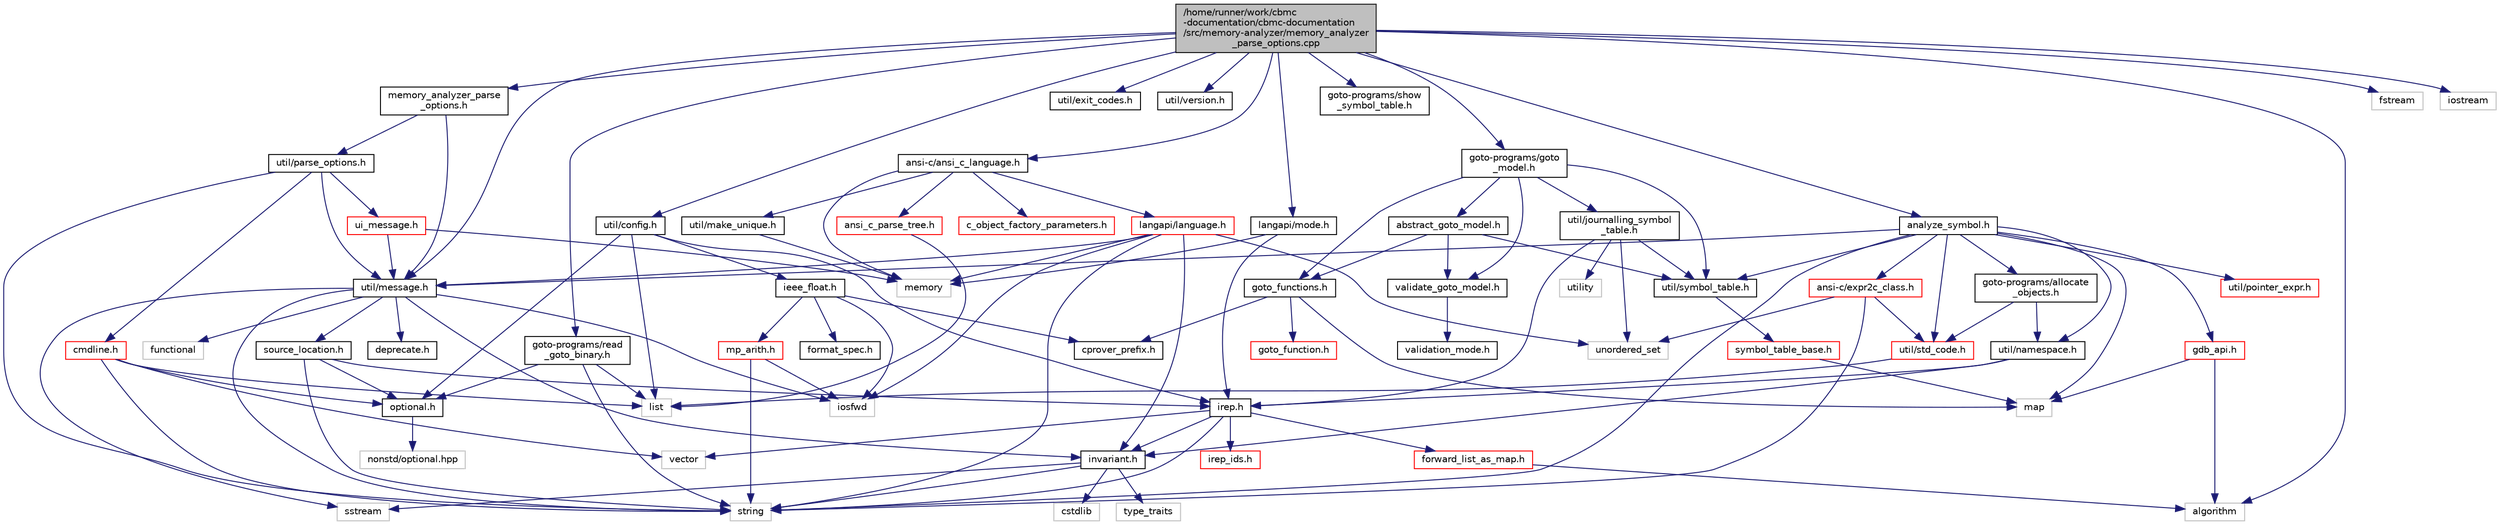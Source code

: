 digraph "/home/runner/work/cbmc-documentation/cbmc-documentation/src/memory-analyzer/memory_analyzer_parse_options.cpp"
{
 // LATEX_PDF_SIZE
  bgcolor="transparent";
  edge [fontname="Helvetica",fontsize="10",labelfontname="Helvetica",labelfontsize="10"];
  node [fontname="Helvetica",fontsize="10",shape=record];
  Node1 [label="/home/runner/work/cbmc\l-documentation/cbmc-documentation\l/src/memory-analyzer/memory_analyzer\l_parse_options.cpp",height=0.2,width=0.4,color="black", fillcolor="grey75", style="filled", fontcolor="black",tooltip=" "];
  Node1 -> Node2 [color="midnightblue",fontsize="10",style="solid",fontname="Helvetica"];
  Node2 [label="memory_analyzer_parse\l_options.h",height=0.2,width=0.4,color="black",URL="$memory__analyzer__parse__options_8h.html",tooltip=" "];
  Node2 -> Node3 [color="midnightblue",fontsize="10",style="solid",fontname="Helvetica"];
  Node3 [label="util/message.h",height=0.2,width=0.4,color="black",URL="$src_2util_2message_8h.html",tooltip=" "];
  Node3 -> Node4 [color="midnightblue",fontsize="10",style="solid",fontname="Helvetica"];
  Node4 [label="functional",height=0.2,width=0.4,color="grey75",tooltip=" "];
  Node3 -> Node5 [color="midnightblue",fontsize="10",style="solid",fontname="Helvetica"];
  Node5 [label="iosfwd",height=0.2,width=0.4,color="grey75",tooltip=" "];
  Node3 -> Node6 [color="midnightblue",fontsize="10",style="solid",fontname="Helvetica"];
  Node6 [label="sstream",height=0.2,width=0.4,color="grey75",tooltip=" "];
  Node3 -> Node7 [color="midnightblue",fontsize="10",style="solid",fontname="Helvetica"];
  Node7 [label="string",height=0.2,width=0.4,color="grey75",tooltip=" "];
  Node3 -> Node8 [color="midnightblue",fontsize="10",style="solid",fontname="Helvetica"];
  Node8 [label="deprecate.h",height=0.2,width=0.4,color="black",URL="$deprecate_8h.html",tooltip=" "];
  Node3 -> Node9 [color="midnightblue",fontsize="10",style="solid",fontname="Helvetica"];
  Node9 [label="invariant.h",height=0.2,width=0.4,color="black",URL="$src_2util_2invariant_8h.html",tooltip=" "];
  Node9 -> Node10 [color="midnightblue",fontsize="10",style="solid",fontname="Helvetica"];
  Node10 [label="cstdlib",height=0.2,width=0.4,color="grey75",tooltip=" "];
  Node9 -> Node6 [color="midnightblue",fontsize="10",style="solid",fontname="Helvetica"];
  Node9 -> Node7 [color="midnightblue",fontsize="10",style="solid",fontname="Helvetica"];
  Node9 -> Node11 [color="midnightblue",fontsize="10",style="solid",fontname="Helvetica"];
  Node11 [label="type_traits",height=0.2,width=0.4,color="grey75",tooltip=" "];
  Node3 -> Node12 [color="midnightblue",fontsize="10",style="solid",fontname="Helvetica"];
  Node12 [label="source_location.h",height=0.2,width=0.4,color="black",URL="$source__location_8h.html",tooltip=" "];
  Node12 -> Node13 [color="midnightblue",fontsize="10",style="solid",fontname="Helvetica"];
  Node13 [label="irep.h",height=0.2,width=0.4,color="black",URL="$irep_8h.html",tooltip=" "];
  Node13 -> Node7 [color="midnightblue",fontsize="10",style="solid",fontname="Helvetica"];
  Node13 -> Node14 [color="midnightblue",fontsize="10",style="solid",fontname="Helvetica"];
  Node14 [label="vector",height=0.2,width=0.4,color="grey75",tooltip=" "];
  Node13 -> Node9 [color="midnightblue",fontsize="10",style="solid",fontname="Helvetica"];
  Node13 -> Node15 [color="midnightblue",fontsize="10",style="solid",fontname="Helvetica"];
  Node15 [label="irep_ids.h",height=0.2,width=0.4,color="red",URL="$irep__ids_8h.html",tooltip=" "];
  Node13 -> Node25 [color="midnightblue",fontsize="10",style="solid",fontname="Helvetica"];
  Node25 [label="forward_list_as_map.h",height=0.2,width=0.4,color="red",URL="$forward__list__as__map_8h.html",tooltip=" "];
  Node25 -> Node26 [color="midnightblue",fontsize="10",style="solid",fontname="Helvetica"];
  Node26 [label="algorithm",height=0.2,width=0.4,color="grey75",tooltip=" "];
  Node12 -> Node30 [color="midnightblue",fontsize="10",style="solid",fontname="Helvetica"];
  Node30 [label="optional.h",height=0.2,width=0.4,color="black",URL="$optional_8h.html",tooltip=" "];
  Node30 -> Node31 [color="midnightblue",fontsize="10",style="solid",fontname="Helvetica"];
  Node31 [label="nonstd/optional.hpp",height=0.2,width=0.4,color="grey75",tooltip=" "];
  Node12 -> Node7 [color="midnightblue",fontsize="10",style="solid",fontname="Helvetica"];
  Node2 -> Node32 [color="midnightblue",fontsize="10",style="solid",fontname="Helvetica"];
  Node32 [label="util/parse_options.h",height=0.2,width=0.4,color="black",URL="$parse__options_8h.html",tooltip=" "];
  Node32 -> Node7 [color="midnightblue",fontsize="10",style="solid",fontname="Helvetica"];
  Node32 -> Node33 [color="midnightblue",fontsize="10",style="solid",fontname="Helvetica"];
  Node33 [label="cmdline.h",height=0.2,width=0.4,color="red",URL="$cmdline_8h.html",tooltip=" "];
  Node33 -> Node20 [color="midnightblue",fontsize="10",style="solid",fontname="Helvetica"];
  Node20 [label="list",height=0.2,width=0.4,color="grey75",tooltip=" "];
  Node33 -> Node7 [color="midnightblue",fontsize="10",style="solid",fontname="Helvetica"];
  Node33 -> Node14 [color="midnightblue",fontsize="10",style="solid",fontname="Helvetica"];
  Node33 -> Node30 [color="midnightblue",fontsize="10",style="solid",fontname="Helvetica"];
  Node32 -> Node3 [color="midnightblue",fontsize="10",style="solid",fontname="Helvetica"];
  Node32 -> Node35 [color="midnightblue",fontsize="10",style="solid",fontname="Helvetica"];
  Node35 [label="ui_message.h",height=0.2,width=0.4,color="red",URL="$ui__message_8h.html",tooltip=" "];
  Node35 -> Node36 [color="midnightblue",fontsize="10",style="solid",fontname="Helvetica"];
  Node36 [label="memory",height=0.2,width=0.4,color="grey75",tooltip=" "];
  Node35 -> Node3 [color="midnightblue",fontsize="10",style="solid",fontname="Helvetica"];
  Node1 -> Node38 [color="midnightblue",fontsize="10",style="solid",fontname="Helvetica"];
  Node38 [label="util/config.h",height=0.2,width=0.4,color="black",URL="$config_8h.html",tooltip=" "];
  Node38 -> Node20 [color="midnightblue",fontsize="10",style="solid",fontname="Helvetica"];
  Node38 -> Node39 [color="midnightblue",fontsize="10",style="solid",fontname="Helvetica"];
  Node39 [label="ieee_float.h",height=0.2,width=0.4,color="black",URL="$ieee__float_8h.html",tooltip=" "];
  Node39 -> Node5 [color="midnightblue",fontsize="10",style="solid",fontname="Helvetica"];
  Node39 -> Node40 [color="midnightblue",fontsize="10",style="solid",fontname="Helvetica"];
  Node40 [label="mp_arith.h",height=0.2,width=0.4,color="red",URL="$mp__arith_8h.html",tooltip=" "];
  Node40 -> Node5 [color="midnightblue",fontsize="10",style="solid",fontname="Helvetica"];
  Node40 -> Node7 [color="midnightblue",fontsize="10",style="solid",fontname="Helvetica"];
  Node39 -> Node42 [color="midnightblue",fontsize="10",style="solid",fontname="Helvetica"];
  Node42 [label="format_spec.h",height=0.2,width=0.4,color="black",URL="$format__spec_8h.html",tooltip=" "];
  Node39 -> Node43 [color="midnightblue",fontsize="10",style="solid",fontname="Helvetica"];
  Node43 [label="cprover_prefix.h",height=0.2,width=0.4,color="black",URL="$cprover__prefix_8h.html",tooltip=" "];
  Node38 -> Node13 [color="midnightblue",fontsize="10",style="solid",fontname="Helvetica"];
  Node38 -> Node30 [color="midnightblue",fontsize="10",style="solid",fontname="Helvetica"];
  Node1 -> Node44 [color="midnightblue",fontsize="10",style="solid",fontname="Helvetica"];
  Node44 [label="util/exit_codes.h",height=0.2,width=0.4,color="black",URL="$exit__codes_8h.html",tooltip=" "];
  Node1 -> Node3 [color="midnightblue",fontsize="10",style="solid",fontname="Helvetica"];
  Node1 -> Node45 [color="midnightblue",fontsize="10",style="solid",fontname="Helvetica"];
  Node45 [label="util/version.h",height=0.2,width=0.4,color="black",URL="$version_8h.html",tooltip=" "];
  Node1 -> Node46 [color="midnightblue",fontsize="10",style="solid",fontname="Helvetica"];
  Node46 [label="goto-programs/goto\l_model.h",height=0.2,width=0.4,color="black",URL="$goto__model_8h.html",tooltip=" "];
  Node46 -> Node47 [color="midnightblue",fontsize="10",style="solid",fontname="Helvetica"];
  Node47 [label="util/symbol_table.h",height=0.2,width=0.4,color="black",URL="$symbol__table_8h.html",tooltip="Author: Diffblue Ltd."];
  Node47 -> Node48 [color="midnightblue",fontsize="10",style="solid",fontname="Helvetica"];
  Node48 [label="symbol_table_base.h",height=0.2,width=0.4,color="red",URL="$symbol__table__base_8h.html",tooltip="Author: Diffblue Ltd."];
  Node48 -> Node49 [color="midnightblue",fontsize="10",style="solid",fontname="Helvetica"];
  Node49 [label="map",height=0.2,width=0.4,color="grey75",tooltip=" "];
  Node46 -> Node58 [color="midnightblue",fontsize="10",style="solid",fontname="Helvetica"];
  Node58 [label="util/journalling_symbol\l_table.h",height=0.2,width=0.4,color="black",URL="$journalling__symbol__table_8h.html",tooltip="Author: Diffblue Ltd."];
  Node58 -> Node59 [color="midnightblue",fontsize="10",style="solid",fontname="Helvetica"];
  Node59 [label="utility",height=0.2,width=0.4,color="grey75",tooltip=" "];
  Node58 -> Node60 [color="midnightblue",fontsize="10",style="solid",fontname="Helvetica"];
  Node60 [label="unordered_set",height=0.2,width=0.4,color="grey75",tooltip=" "];
  Node58 -> Node13 [color="midnightblue",fontsize="10",style="solid",fontname="Helvetica"];
  Node58 -> Node47 [color="midnightblue",fontsize="10",style="solid",fontname="Helvetica"];
  Node46 -> Node61 [color="midnightblue",fontsize="10",style="solid",fontname="Helvetica"];
  Node61 [label="abstract_goto_model.h",height=0.2,width=0.4,color="black",URL="$abstract__goto__model_8h.html",tooltip=" "];
  Node61 -> Node62 [color="midnightblue",fontsize="10",style="solid",fontname="Helvetica"];
  Node62 [label="goto_functions.h",height=0.2,width=0.4,color="black",URL="$goto__functions_8h.html",tooltip=" "];
  Node62 -> Node63 [color="midnightblue",fontsize="10",style="solid",fontname="Helvetica"];
  Node63 [label="goto_function.h",height=0.2,width=0.4,color="red",URL="$goto__function_8h.html",tooltip=" "];
  Node62 -> Node43 [color="midnightblue",fontsize="10",style="solid",fontname="Helvetica"];
  Node62 -> Node49 [color="midnightblue",fontsize="10",style="solid",fontname="Helvetica"];
  Node61 -> Node73 [color="midnightblue",fontsize="10",style="solid",fontname="Helvetica"];
  Node73 [label="validate_goto_model.h",height=0.2,width=0.4,color="black",URL="$validate__goto__model_8h.html",tooltip=" "];
  Node73 -> Node55 [color="midnightblue",fontsize="10",style="solid",fontname="Helvetica"];
  Node55 [label="validation_mode.h",height=0.2,width=0.4,color="black",URL="$validation__mode_8h.html",tooltip=" "];
  Node61 -> Node47 [color="midnightblue",fontsize="10",style="solid",fontname="Helvetica"];
  Node46 -> Node62 [color="midnightblue",fontsize="10",style="solid",fontname="Helvetica"];
  Node46 -> Node73 [color="midnightblue",fontsize="10",style="solid",fontname="Helvetica"];
  Node1 -> Node74 [color="midnightblue",fontsize="10",style="solid",fontname="Helvetica"];
  Node74 [label="goto-programs/read\l_goto_binary.h",height=0.2,width=0.4,color="black",URL="$read__goto__binary_8h.html",tooltip=" "];
  Node74 -> Node20 [color="midnightblue",fontsize="10",style="solid",fontname="Helvetica"];
  Node74 -> Node7 [color="midnightblue",fontsize="10",style="solid",fontname="Helvetica"];
  Node74 -> Node30 [color="midnightblue",fontsize="10",style="solid",fontname="Helvetica"];
  Node1 -> Node75 [color="midnightblue",fontsize="10",style="solid",fontname="Helvetica"];
  Node75 [label="goto-programs/show\l_symbol_table.h",height=0.2,width=0.4,color="black",URL="$show__symbol__table_8h.html",tooltip=" "];
  Node1 -> Node76 [color="midnightblue",fontsize="10",style="solid",fontname="Helvetica"];
  Node76 [label="ansi-c/ansi_c_language.h",height=0.2,width=0.4,color="black",URL="$ansi__c__language_8h.html",tooltip=" "];
  Node76 -> Node36 [color="midnightblue",fontsize="10",style="solid",fontname="Helvetica"];
  Node76 -> Node77 [color="midnightblue",fontsize="10",style="solid",fontname="Helvetica"];
  Node77 [label="util/make_unique.h",height=0.2,width=0.4,color="black",URL="$make__unique_8h.html",tooltip=" "];
  Node77 -> Node36 [color="midnightblue",fontsize="10",style="solid",fontname="Helvetica"];
  Node76 -> Node78 [color="midnightblue",fontsize="10",style="solid",fontname="Helvetica"];
  Node78 [label="langapi/language.h",height=0.2,width=0.4,color="red",URL="$language_8h.html",tooltip=" "];
  Node78 -> Node5 [color="midnightblue",fontsize="10",style="solid",fontname="Helvetica"];
  Node78 -> Node36 [color="midnightblue",fontsize="10",style="solid",fontname="Helvetica"];
  Node78 -> Node7 [color="midnightblue",fontsize="10",style="solid",fontname="Helvetica"];
  Node78 -> Node60 [color="midnightblue",fontsize="10",style="solid",fontname="Helvetica"];
  Node78 -> Node9 [color="midnightblue",fontsize="10",style="solid",fontname="Helvetica"];
  Node78 -> Node3 [color="midnightblue",fontsize="10",style="solid",fontname="Helvetica"];
  Node76 -> Node79 [color="midnightblue",fontsize="10",style="solid",fontname="Helvetica"];
  Node79 [label="ansi_c_parse_tree.h",height=0.2,width=0.4,color="red",URL="$ansi__c__parse__tree_8h.html",tooltip=" "];
  Node79 -> Node20 [color="midnightblue",fontsize="10",style="solid",fontname="Helvetica"];
  Node76 -> Node81 [color="midnightblue",fontsize="10",style="solid",fontname="Helvetica"];
  Node81 [label="c_object_factory_parameters.h",height=0.2,width=0.4,color="red",URL="$c__object__factory__parameters_8h.html",tooltip=" "];
  Node1 -> Node83 [color="midnightblue",fontsize="10",style="solid",fontname="Helvetica"];
  Node83 [label="langapi/mode.h",height=0.2,width=0.4,color="black",URL="$mode_8h.html",tooltip=" "];
  Node83 -> Node13 [color="midnightblue",fontsize="10",style="solid",fontname="Helvetica"];
  Node83 -> Node36 [color="midnightblue",fontsize="10",style="solid",fontname="Helvetica"];
  Node1 -> Node84 [color="midnightblue",fontsize="10",style="solid",fontname="Helvetica"];
  Node84 [label="analyze_symbol.h",height=0.2,width=0.4,color="black",URL="$analyze__symbol_8h.html",tooltip=" "];
  Node84 -> Node49 [color="midnightblue",fontsize="10",style="solid",fontname="Helvetica"];
  Node84 -> Node7 [color="midnightblue",fontsize="10",style="solid",fontname="Helvetica"];
  Node84 -> Node85 [color="midnightblue",fontsize="10",style="solid",fontname="Helvetica"];
  Node85 [label="gdb_api.h",height=0.2,width=0.4,color="red",URL="$gdb__api_8h.html",tooltip=" "];
  Node85 -> Node26 [color="midnightblue",fontsize="10",style="solid",fontname="Helvetica"];
  Node85 -> Node49 [color="midnightblue",fontsize="10",style="solid",fontname="Helvetica"];
  Node84 -> Node88 [color="midnightblue",fontsize="10",style="solid",fontname="Helvetica"];
  Node88 [label="ansi-c/expr2c_class.h",height=0.2,width=0.4,color="red",URL="$expr2c__class_8h.html",tooltip=" "];
  Node88 -> Node7 [color="midnightblue",fontsize="10",style="solid",fontname="Helvetica"];
  Node88 -> Node60 [color="midnightblue",fontsize="10",style="solid",fontname="Helvetica"];
  Node88 -> Node94 [color="midnightblue",fontsize="10",style="solid",fontname="Helvetica"];
  Node94 [label="util/std_code.h",height=0.2,width=0.4,color="red",URL="$std__code_8h.html",tooltip=" "];
  Node94 -> Node20 [color="midnightblue",fontsize="10",style="solid",fontname="Helvetica"];
  Node84 -> Node3 [color="midnightblue",fontsize="10",style="solid",fontname="Helvetica"];
  Node84 -> Node72 [color="midnightblue",fontsize="10",style="solid",fontname="Helvetica"];
  Node72 [label="util/namespace.h",height=0.2,width=0.4,color="black",URL="$namespace_8h.html",tooltip=" "];
  Node72 -> Node9 [color="midnightblue",fontsize="10",style="solid",fontname="Helvetica"];
  Node72 -> Node13 [color="midnightblue",fontsize="10",style="solid",fontname="Helvetica"];
  Node84 -> Node95 [color="midnightblue",fontsize="10",style="solid",fontname="Helvetica"];
  Node95 [label="util/pointer_expr.h",height=0.2,width=0.4,color="red",URL="$pointer__expr_8h.html",tooltip=" "];
  Node84 -> Node94 [color="midnightblue",fontsize="10",style="solid",fontname="Helvetica"];
  Node84 -> Node47 [color="midnightblue",fontsize="10",style="solid",fontname="Helvetica"];
  Node84 -> Node97 [color="midnightblue",fontsize="10",style="solid",fontname="Helvetica"];
  Node97 [label="goto-programs/allocate\l_objects.h",height=0.2,width=0.4,color="black",URL="$allocate__objects_8h.html",tooltip=" "];
  Node97 -> Node72 [color="midnightblue",fontsize="10",style="solid",fontname="Helvetica"];
  Node97 -> Node94 [color="midnightblue",fontsize="10",style="solid",fontname="Helvetica"];
  Node1 -> Node26 [color="midnightblue",fontsize="10",style="solid",fontname="Helvetica"];
  Node1 -> Node98 [color="midnightblue",fontsize="10",style="solid",fontname="Helvetica"];
  Node98 [label="fstream",height=0.2,width=0.4,color="grey75",tooltip=" "];
  Node1 -> Node99 [color="midnightblue",fontsize="10",style="solid",fontname="Helvetica"];
  Node99 [label="iostream",height=0.2,width=0.4,color="grey75",tooltip=" "];
}
